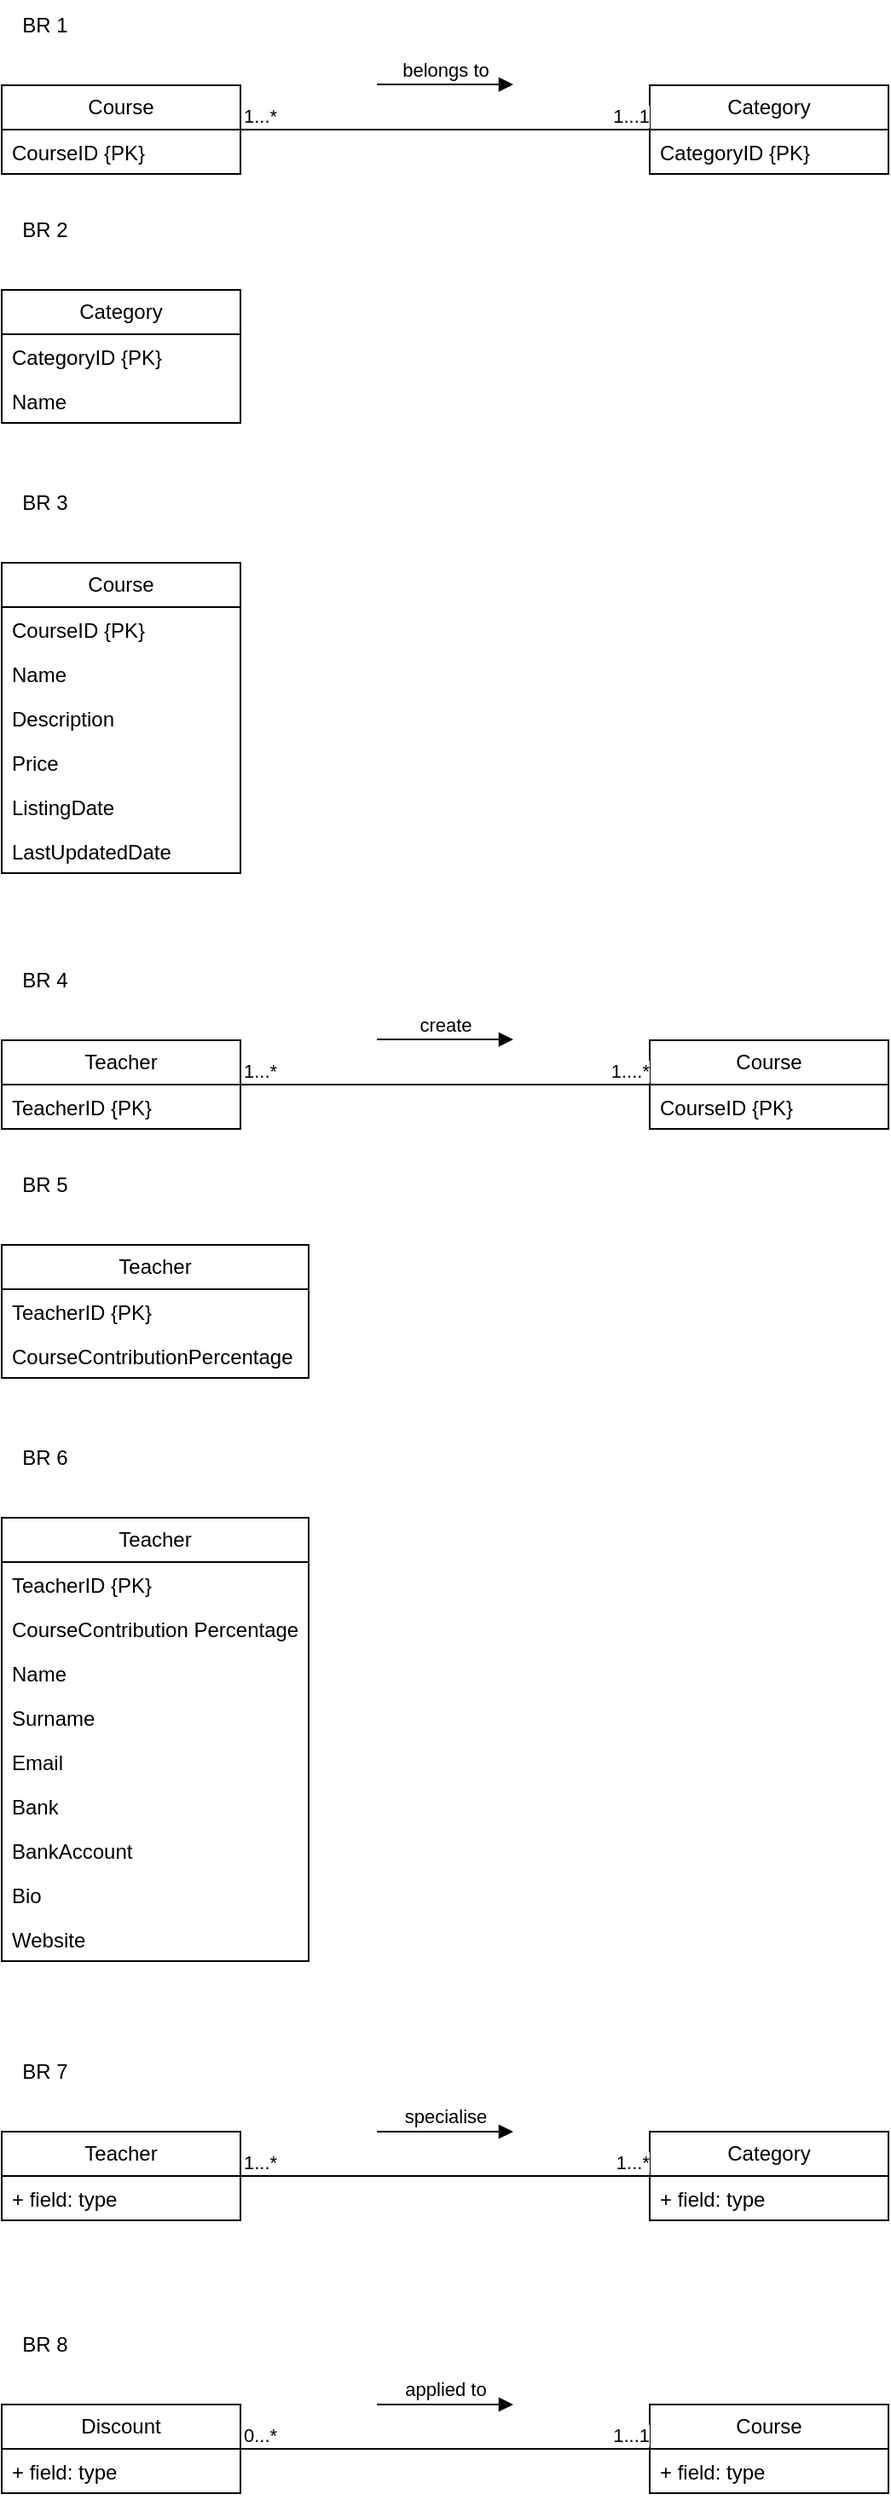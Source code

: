 <mxfile version="24.0.6" type="github">
  <diagram name="Page-1" id="MTjeLy3U45BfAdObzI13">
    <mxGraphModel dx="660" dy="378" grid="1" gridSize="10" guides="1" tooltips="1" connect="1" arrows="1" fold="1" page="1" pageScale="1" pageWidth="850" pageHeight="1100" math="0" shadow="0">
      <root>
        <mxCell id="0" />
        <mxCell id="1" parent="0" />
        <mxCell id="DxMNpQZd0qfkA6DI-D3J-1" value="BR 1" style="text;html=1;align=center;verticalAlign=middle;resizable=0;points=[];autosize=1;strokeColor=none;fillColor=none;" parent="1" vertex="1">
          <mxGeometry x="40" y="10" width="50" height="30" as="geometry" />
        </mxCell>
        <mxCell id="diXmRXILQM5WgNk_dZt5-1" value="Course" style="swimlane;fontStyle=0;childLayout=stackLayout;horizontal=1;startSize=26;fillColor=none;horizontalStack=0;resizeParent=1;resizeParentMax=0;resizeLast=0;collapsible=1;marginBottom=0;whiteSpace=wrap;html=1;" vertex="1" parent="1">
          <mxGeometry x="40" y="60" width="140" height="52" as="geometry" />
        </mxCell>
        <mxCell id="diXmRXILQM5WgNk_dZt5-2" value="CourseID {PK}" style="text;strokeColor=none;fillColor=none;align=left;verticalAlign=top;spacingLeft=4;spacingRight=4;overflow=hidden;rotatable=0;points=[[0,0.5],[1,0.5]];portConstraint=eastwest;whiteSpace=wrap;html=1;" vertex="1" parent="diXmRXILQM5WgNk_dZt5-1">
          <mxGeometry y="26" width="140" height="26" as="geometry" />
        </mxCell>
        <mxCell id="diXmRXILQM5WgNk_dZt5-5" value="Category" style="swimlane;fontStyle=0;childLayout=stackLayout;horizontal=1;startSize=26;fillColor=none;horizontalStack=0;resizeParent=1;resizeParentMax=0;resizeLast=0;collapsible=1;marginBottom=0;whiteSpace=wrap;html=1;" vertex="1" parent="1">
          <mxGeometry x="420" y="60" width="140" height="52" as="geometry" />
        </mxCell>
        <mxCell id="diXmRXILQM5WgNk_dZt5-6" value="CategoryID {PK}" style="text;strokeColor=none;fillColor=none;align=left;verticalAlign=top;spacingLeft=4;spacingRight=4;overflow=hidden;rotatable=0;points=[[0,0.5],[1,0.5]];portConstraint=eastwest;whiteSpace=wrap;html=1;" vertex="1" parent="diXmRXILQM5WgNk_dZt5-5">
          <mxGeometry y="26" width="140" height="26" as="geometry" />
        </mxCell>
        <mxCell id="diXmRXILQM5WgNk_dZt5-10" value="belongs to" style="html=1;verticalAlign=bottom;endArrow=block;curved=0;rounded=0;" edge="1" parent="1">
          <mxGeometry width="80" relative="1" as="geometry">
            <mxPoint x="260" y="59.52" as="sourcePoint" />
            <mxPoint x="340" y="59.52" as="targetPoint" />
          </mxGeometry>
        </mxCell>
        <mxCell id="diXmRXILQM5WgNk_dZt5-11" value="" style="endArrow=none;html=1;edgeStyle=orthogonalEdgeStyle;rounded=0;" edge="1" parent="1" source="diXmRXILQM5WgNk_dZt5-1" target="diXmRXILQM5WgNk_dZt5-5">
          <mxGeometry relative="1" as="geometry">
            <mxPoint x="240" y="160" as="sourcePoint" />
            <mxPoint x="400" y="160" as="targetPoint" />
          </mxGeometry>
        </mxCell>
        <mxCell id="diXmRXILQM5WgNk_dZt5-12" value="1...*" style="edgeLabel;resizable=0;html=1;align=left;verticalAlign=bottom;" connectable="0" vertex="1" parent="diXmRXILQM5WgNk_dZt5-11">
          <mxGeometry x="-1" relative="1" as="geometry" />
        </mxCell>
        <mxCell id="diXmRXILQM5WgNk_dZt5-13" value="1...1" style="edgeLabel;resizable=0;html=1;align=right;verticalAlign=bottom;" connectable="0" vertex="1" parent="diXmRXILQM5WgNk_dZt5-11">
          <mxGeometry x="1" relative="1" as="geometry" />
        </mxCell>
        <mxCell id="diXmRXILQM5WgNk_dZt5-14" value="BR 2" style="text;html=1;align=center;verticalAlign=middle;resizable=0;points=[];autosize=1;strokeColor=none;fillColor=none;" vertex="1" parent="1">
          <mxGeometry x="40" y="130" width="50" height="30" as="geometry" />
        </mxCell>
        <mxCell id="diXmRXILQM5WgNk_dZt5-18" value="Category" style="swimlane;fontStyle=0;childLayout=stackLayout;horizontal=1;startSize=26;fillColor=none;horizontalStack=0;resizeParent=1;resizeParentMax=0;resizeLast=0;collapsible=1;marginBottom=0;whiteSpace=wrap;html=1;" vertex="1" parent="1">
          <mxGeometry x="40" y="180" width="140" height="78" as="geometry" />
        </mxCell>
        <mxCell id="diXmRXILQM5WgNk_dZt5-19" value="CategoryID {PK}" style="text;strokeColor=none;fillColor=none;align=left;verticalAlign=top;spacingLeft=4;spacingRight=4;overflow=hidden;rotatable=0;points=[[0,0.5],[1,0.5]];portConstraint=eastwest;whiteSpace=wrap;html=1;" vertex="1" parent="diXmRXILQM5WgNk_dZt5-18">
          <mxGeometry y="26" width="140" height="26" as="geometry" />
        </mxCell>
        <mxCell id="diXmRXILQM5WgNk_dZt5-20" value="Name" style="text;strokeColor=none;fillColor=none;align=left;verticalAlign=top;spacingLeft=4;spacingRight=4;overflow=hidden;rotatable=0;points=[[0,0.5],[1,0.5]];portConstraint=eastwest;whiteSpace=wrap;html=1;" vertex="1" parent="diXmRXILQM5WgNk_dZt5-18">
          <mxGeometry y="52" width="140" height="26" as="geometry" />
        </mxCell>
        <mxCell id="diXmRXILQM5WgNk_dZt5-21" value="BR 3" style="text;html=1;align=center;verticalAlign=middle;resizable=0;points=[];autosize=1;strokeColor=none;fillColor=none;" vertex="1" parent="1">
          <mxGeometry x="40" y="290" width="50" height="30" as="geometry" />
        </mxCell>
        <mxCell id="diXmRXILQM5WgNk_dZt5-22" value="Course" style="swimlane;fontStyle=0;childLayout=stackLayout;horizontal=1;startSize=26;fillColor=none;horizontalStack=0;resizeParent=1;resizeParentMax=0;resizeLast=0;collapsible=1;marginBottom=0;whiteSpace=wrap;html=1;" vertex="1" parent="1">
          <mxGeometry x="40" y="340" width="140" height="182" as="geometry">
            <mxRectangle x="40" y="340" width="80" height="30" as="alternateBounds" />
          </mxGeometry>
        </mxCell>
        <mxCell id="diXmRXILQM5WgNk_dZt5-23" value="CourseID {PK}" style="text;strokeColor=none;fillColor=none;align=left;verticalAlign=top;spacingLeft=4;spacingRight=4;overflow=hidden;rotatable=0;points=[[0,0.5],[1,0.5]];portConstraint=eastwest;whiteSpace=wrap;html=1;" vertex="1" parent="diXmRXILQM5WgNk_dZt5-22">
          <mxGeometry y="26" width="140" height="26" as="geometry" />
        </mxCell>
        <mxCell id="diXmRXILQM5WgNk_dZt5-24" value="Name" style="text;strokeColor=none;fillColor=none;align=left;verticalAlign=top;spacingLeft=4;spacingRight=4;overflow=hidden;rotatable=0;points=[[0,0.5],[1,0.5]];portConstraint=eastwest;whiteSpace=wrap;html=1;" vertex="1" parent="diXmRXILQM5WgNk_dZt5-22">
          <mxGeometry y="52" width="140" height="26" as="geometry" />
        </mxCell>
        <mxCell id="diXmRXILQM5WgNk_dZt5-25" value="Description" style="text;strokeColor=none;fillColor=none;align=left;verticalAlign=top;spacingLeft=4;spacingRight=4;overflow=hidden;rotatable=0;points=[[0,0.5],[1,0.5]];portConstraint=eastwest;whiteSpace=wrap;html=1;" vertex="1" parent="diXmRXILQM5WgNk_dZt5-22">
          <mxGeometry y="78" width="140" height="26" as="geometry" />
        </mxCell>
        <mxCell id="diXmRXILQM5WgNk_dZt5-26" value="Price" style="text;strokeColor=none;fillColor=none;align=left;verticalAlign=top;spacingLeft=4;spacingRight=4;overflow=hidden;rotatable=0;points=[[0,0.5],[1,0.5]];portConstraint=eastwest;whiteSpace=wrap;html=1;" vertex="1" parent="diXmRXILQM5WgNk_dZt5-22">
          <mxGeometry y="104" width="140" height="26" as="geometry" />
        </mxCell>
        <mxCell id="diXmRXILQM5WgNk_dZt5-27" value="ListingDate" style="text;strokeColor=none;fillColor=none;align=left;verticalAlign=top;spacingLeft=4;spacingRight=4;overflow=hidden;rotatable=0;points=[[0,0.5],[1,0.5]];portConstraint=eastwest;whiteSpace=wrap;html=1;" vertex="1" parent="diXmRXILQM5WgNk_dZt5-22">
          <mxGeometry y="130" width="140" height="26" as="geometry" />
        </mxCell>
        <mxCell id="diXmRXILQM5WgNk_dZt5-28" value="LastUpdatedDate" style="text;strokeColor=none;fillColor=none;align=left;verticalAlign=top;spacingLeft=4;spacingRight=4;overflow=hidden;rotatable=0;points=[[0,0.5],[1,0.5]];portConstraint=eastwest;whiteSpace=wrap;html=1;" vertex="1" parent="diXmRXILQM5WgNk_dZt5-22">
          <mxGeometry y="156" width="140" height="26" as="geometry" />
        </mxCell>
        <mxCell id="diXmRXILQM5WgNk_dZt5-29" value="BR 4" style="text;html=1;align=center;verticalAlign=middle;resizable=0;points=[];autosize=1;strokeColor=none;fillColor=none;" vertex="1" parent="1">
          <mxGeometry x="40" y="570" width="50" height="30" as="geometry" />
        </mxCell>
        <mxCell id="diXmRXILQM5WgNk_dZt5-35" value="Teacher" style="swimlane;fontStyle=0;childLayout=stackLayout;horizontal=1;startSize=26;fillColor=none;horizontalStack=0;resizeParent=1;resizeParentMax=0;resizeLast=0;collapsible=1;marginBottom=0;whiteSpace=wrap;html=1;" vertex="1" parent="1">
          <mxGeometry x="40" y="620" width="140" height="52" as="geometry" />
        </mxCell>
        <mxCell id="diXmRXILQM5WgNk_dZt5-36" value="TeacherID {PK}" style="text;strokeColor=none;fillColor=none;align=left;verticalAlign=top;spacingLeft=4;spacingRight=4;overflow=hidden;rotatable=0;points=[[0,0.5],[1,0.5]];portConstraint=eastwest;whiteSpace=wrap;html=1;" vertex="1" parent="diXmRXILQM5WgNk_dZt5-35">
          <mxGeometry y="26" width="140" height="26" as="geometry" />
        </mxCell>
        <mxCell id="diXmRXILQM5WgNk_dZt5-39" value="Course" style="swimlane;fontStyle=0;childLayout=stackLayout;horizontal=1;startSize=26;fillColor=none;horizontalStack=0;resizeParent=1;resizeParentMax=0;resizeLast=0;collapsible=1;marginBottom=0;whiteSpace=wrap;html=1;" vertex="1" parent="1">
          <mxGeometry x="420" y="620" width="140" height="52" as="geometry" />
        </mxCell>
        <mxCell id="diXmRXILQM5WgNk_dZt5-40" value="CourseID {PK}" style="text;strokeColor=none;fillColor=none;align=left;verticalAlign=top;spacingLeft=4;spacingRight=4;overflow=hidden;rotatable=0;points=[[0,0.5],[1,0.5]];portConstraint=eastwest;whiteSpace=wrap;html=1;" vertex="1" parent="diXmRXILQM5WgNk_dZt5-39">
          <mxGeometry y="26" width="140" height="26" as="geometry" />
        </mxCell>
        <mxCell id="diXmRXILQM5WgNk_dZt5-41" value="" style="endArrow=none;html=1;edgeStyle=orthogonalEdgeStyle;rounded=0;" edge="1" parent="1" source="diXmRXILQM5WgNk_dZt5-35" target="diXmRXILQM5WgNk_dZt5-39">
          <mxGeometry relative="1" as="geometry">
            <mxPoint x="180" y="720" as="sourcePoint" />
            <mxPoint x="340" y="720" as="targetPoint" />
          </mxGeometry>
        </mxCell>
        <mxCell id="diXmRXILQM5WgNk_dZt5-42" value="1...*" style="edgeLabel;resizable=0;html=1;align=left;verticalAlign=bottom;" connectable="0" vertex="1" parent="diXmRXILQM5WgNk_dZt5-41">
          <mxGeometry x="-1" relative="1" as="geometry" />
        </mxCell>
        <mxCell id="diXmRXILQM5WgNk_dZt5-43" value="1....*" style="edgeLabel;resizable=0;html=1;align=right;verticalAlign=bottom;" connectable="0" vertex="1" parent="diXmRXILQM5WgNk_dZt5-41">
          <mxGeometry x="1" relative="1" as="geometry" />
        </mxCell>
        <mxCell id="diXmRXILQM5WgNk_dZt5-44" value="create" style="html=1;verticalAlign=bottom;endArrow=block;curved=0;rounded=0;" edge="1" parent="1">
          <mxGeometry width="80" relative="1" as="geometry">
            <mxPoint x="260" y="619.52" as="sourcePoint" />
            <mxPoint x="340" y="619.52" as="targetPoint" />
          </mxGeometry>
        </mxCell>
        <mxCell id="diXmRXILQM5WgNk_dZt5-45" value="BR 5" style="text;html=1;align=center;verticalAlign=middle;resizable=0;points=[];autosize=1;strokeColor=none;fillColor=none;" vertex="1" parent="1">
          <mxGeometry x="40" y="690" width="50" height="30" as="geometry" />
        </mxCell>
        <mxCell id="diXmRXILQM5WgNk_dZt5-46" value="Teacher" style="swimlane;fontStyle=0;childLayout=stackLayout;horizontal=1;startSize=26;fillColor=none;horizontalStack=0;resizeParent=1;resizeParentMax=0;resizeLast=0;collapsible=1;marginBottom=0;whiteSpace=wrap;html=1;" vertex="1" parent="1">
          <mxGeometry x="40" y="740" width="180" height="78" as="geometry" />
        </mxCell>
        <mxCell id="diXmRXILQM5WgNk_dZt5-47" value="TeacherID {PK}" style="text;strokeColor=none;fillColor=none;align=left;verticalAlign=top;spacingLeft=4;spacingRight=4;overflow=hidden;rotatable=0;points=[[0,0.5],[1,0.5]];portConstraint=eastwest;whiteSpace=wrap;html=1;" vertex="1" parent="diXmRXILQM5WgNk_dZt5-46">
          <mxGeometry y="26" width="180" height="26" as="geometry" />
        </mxCell>
        <mxCell id="diXmRXILQM5WgNk_dZt5-48" value="CourseContributionPercentage" style="text;strokeColor=none;fillColor=none;align=left;verticalAlign=top;spacingLeft=4;spacingRight=4;overflow=hidden;rotatable=0;points=[[0,0.5],[1,0.5]];portConstraint=eastwest;whiteSpace=wrap;html=1;" vertex="1" parent="diXmRXILQM5WgNk_dZt5-46">
          <mxGeometry y="52" width="180" height="26" as="geometry" />
        </mxCell>
        <mxCell id="diXmRXILQM5WgNk_dZt5-49" value="BR 6" style="text;html=1;align=center;verticalAlign=middle;resizable=0;points=[];autosize=1;strokeColor=none;fillColor=none;" vertex="1" parent="1">
          <mxGeometry x="40" y="850" width="50" height="30" as="geometry" />
        </mxCell>
        <mxCell id="diXmRXILQM5WgNk_dZt5-50" value="Teacher" style="swimlane;fontStyle=0;childLayout=stackLayout;horizontal=1;startSize=26;fillColor=none;horizontalStack=0;resizeParent=1;resizeParentMax=0;resizeLast=0;collapsible=1;marginBottom=0;whiteSpace=wrap;html=1;" vertex="1" parent="1">
          <mxGeometry x="40" y="900" width="180" height="260" as="geometry" />
        </mxCell>
        <mxCell id="diXmRXILQM5WgNk_dZt5-51" value="TeacherID {PK}" style="text;strokeColor=none;fillColor=none;align=left;verticalAlign=top;spacingLeft=4;spacingRight=4;overflow=hidden;rotatable=0;points=[[0,0.5],[1,0.5]];portConstraint=eastwest;whiteSpace=wrap;html=1;" vertex="1" parent="diXmRXILQM5WgNk_dZt5-50">
          <mxGeometry y="26" width="180" height="26" as="geometry" />
        </mxCell>
        <mxCell id="diXmRXILQM5WgNk_dZt5-52" value="CourseContribution Percentage" style="text;strokeColor=none;fillColor=none;align=left;verticalAlign=top;spacingLeft=4;spacingRight=4;overflow=hidden;rotatable=0;points=[[0,0.5],[1,0.5]];portConstraint=eastwest;whiteSpace=wrap;html=1;" vertex="1" parent="diXmRXILQM5WgNk_dZt5-50">
          <mxGeometry y="52" width="180" height="26" as="geometry" />
        </mxCell>
        <mxCell id="diXmRXILQM5WgNk_dZt5-53" value="Name" style="text;strokeColor=none;fillColor=none;align=left;verticalAlign=top;spacingLeft=4;spacingRight=4;overflow=hidden;rotatable=0;points=[[0,0.5],[1,0.5]];portConstraint=eastwest;whiteSpace=wrap;html=1;" vertex="1" parent="diXmRXILQM5WgNk_dZt5-50">
          <mxGeometry y="78" width="180" height="26" as="geometry" />
        </mxCell>
        <mxCell id="diXmRXILQM5WgNk_dZt5-54" value="Surname" style="text;strokeColor=none;fillColor=none;align=left;verticalAlign=top;spacingLeft=4;spacingRight=4;overflow=hidden;rotatable=0;points=[[0,0.5],[1,0.5]];portConstraint=eastwest;whiteSpace=wrap;html=1;" vertex="1" parent="diXmRXILQM5WgNk_dZt5-50">
          <mxGeometry y="104" width="180" height="26" as="geometry" />
        </mxCell>
        <mxCell id="diXmRXILQM5WgNk_dZt5-55" value="Email" style="text;strokeColor=none;fillColor=none;align=left;verticalAlign=top;spacingLeft=4;spacingRight=4;overflow=hidden;rotatable=0;points=[[0,0.5],[1,0.5]];portConstraint=eastwest;whiteSpace=wrap;html=1;" vertex="1" parent="diXmRXILQM5WgNk_dZt5-50">
          <mxGeometry y="130" width="180" height="26" as="geometry" />
        </mxCell>
        <mxCell id="diXmRXILQM5WgNk_dZt5-56" value="Bank" style="text;strokeColor=none;fillColor=none;align=left;verticalAlign=top;spacingLeft=4;spacingRight=4;overflow=hidden;rotatable=0;points=[[0,0.5],[1,0.5]];portConstraint=eastwest;whiteSpace=wrap;html=1;" vertex="1" parent="diXmRXILQM5WgNk_dZt5-50">
          <mxGeometry y="156" width="180" height="26" as="geometry" />
        </mxCell>
        <mxCell id="diXmRXILQM5WgNk_dZt5-57" value="BankAccount" style="text;strokeColor=none;fillColor=none;align=left;verticalAlign=top;spacingLeft=4;spacingRight=4;overflow=hidden;rotatable=0;points=[[0,0.5],[1,0.5]];portConstraint=eastwest;whiteSpace=wrap;html=1;" vertex="1" parent="diXmRXILQM5WgNk_dZt5-50">
          <mxGeometry y="182" width="180" height="26" as="geometry" />
        </mxCell>
        <mxCell id="diXmRXILQM5WgNk_dZt5-58" value="Bio" style="text;strokeColor=none;fillColor=none;align=left;verticalAlign=top;spacingLeft=4;spacingRight=4;overflow=hidden;rotatable=0;points=[[0,0.5],[1,0.5]];portConstraint=eastwest;whiteSpace=wrap;html=1;" vertex="1" parent="diXmRXILQM5WgNk_dZt5-50">
          <mxGeometry y="208" width="180" height="26" as="geometry" />
        </mxCell>
        <mxCell id="diXmRXILQM5WgNk_dZt5-59" value="Website" style="text;strokeColor=none;fillColor=none;align=left;verticalAlign=top;spacingLeft=4;spacingRight=4;overflow=hidden;rotatable=0;points=[[0,0.5],[1,0.5]];portConstraint=eastwest;whiteSpace=wrap;html=1;" vertex="1" parent="diXmRXILQM5WgNk_dZt5-50">
          <mxGeometry y="234" width="180" height="26" as="geometry" />
        </mxCell>
        <mxCell id="diXmRXILQM5WgNk_dZt5-60" value="BR 7" style="text;html=1;align=center;verticalAlign=middle;resizable=0;points=[];autosize=1;strokeColor=none;fillColor=none;" vertex="1" parent="1">
          <mxGeometry x="40" y="1210" width="50" height="30" as="geometry" />
        </mxCell>
        <mxCell id="diXmRXILQM5WgNk_dZt5-61" value="Teacher" style="swimlane;fontStyle=0;childLayout=stackLayout;horizontal=1;startSize=26;fillColor=none;horizontalStack=0;resizeParent=1;resizeParentMax=0;resizeLast=0;collapsible=1;marginBottom=0;whiteSpace=wrap;html=1;" vertex="1" parent="1">
          <mxGeometry x="40" y="1260" width="140" height="52" as="geometry" />
        </mxCell>
        <mxCell id="diXmRXILQM5WgNk_dZt5-62" value="+ field: type" style="text;strokeColor=none;fillColor=none;align=left;verticalAlign=top;spacingLeft=4;spacingRight=4;overflow=hidden;rotatable=0;points=[[0,0.5],[1,0.5]];portConstraint=eastwest;whiteSpace=wrap;html=1;" vertex="1" parent="diXmRXILQM5WgNk_dZt5-61">
          <mxGeometry y="26" width="140" height="26" as="geometry" />
        </mxCell>
        <mxCell id="diXmRXILQM5WgNk_dZt5-65" value="Category" style="swimlane;fontStyle=0;childLayout=stackLayout;horizontal=1;startSize=26;fillColor=none;horizontalStack=0;resizeParent=1;resizeParentMax=0;resizeLast=0;collapsible=1;marginBottom=0;whiteSpace=wrap;html=1;" vertex="1" parent="1">
          <mxGeometry x="420" y="1260" width="140" height="52" as="geometry" />
        </mxCell>
        <mxCell id="diXmRXILQM5WgNk_dZt5-66" value="+ field: type" style="text;strokeColor=none;fillColor=none;align=left;verticalAlign=top;spacingLeft=4;spacingRight=4;overflow=hidden;rotatable=0;points=[[0,0.5],[1,0.5]];portConstraint=eastwest;whiteSpace=wrap;html=1;" vertex="1" parent="diXmRXILQM5WgNk_dZt5-65">
          <mxGeometry y="26" width="140" height="26" as="geometry" />
        </mxCell>
        <mxCell id="diXmRXILQM5WgNk_dZt5-67" value="" style="endArrow=none;html=1;edgeStyle=orthogonalEdgeStyle;rounded=0;" edge="1" parent="1" source="diXmRXILQM5WgNk_dZt5-61" target="diXmRXILQM5WgNk_dZt5-65">
          <mxGeometry relative="1" as="geometry">
            <mxPoint x="240" y="1260" as="sourcePoint" />
            <mxPoint x="400" y="1260" as="targetPoint" />
          </mxGeometry>
        </mxCell>
        <mxCell id="diXmRXILQM5WgNk_dZt5-68" value="1...*" style="edgeLabel;resizable=0;html=1;align=left;verticalAlign=bottom;" connectable="0" vertex="1" parent="diXmRXILQM5WgNk_dZt5-67">
          <mxGeometry x="-1" relative="1" as="geometry" />
        </mxCell>
        <mxCell id="diXmRXILQM5WgNk_dZt5-69" value="1...*" style="edgeLabel;resizable=0;html=1;align=right;verticalAlign=bottom;" connectable="0" vertex="1" parent="diXmRXILQM5WgNk_dZt5-67">
          <mxGeometry x="1" relative="1" as="geometry" />
        </mxCell>
        <mxCell id="diXmRXILQM5WgNk_dZt5-70" value="specialise" style="html=1;verticalAlign=bottom;endArrow=block;curved=0;rounded=0;" edge="1" parent="1">
          <mxGeometry width="80" relative="1" as="geometry">
            <mxPoint x="260" y="1260" as="sourcePoint" />
            <mxPoint x="340" y="1260" as="targetPoint" />
          </mxGeometry>
        </mxCell>
        <mxCell id="diXmRXILQM5WgNk_dZt5-71" value="BR 8" style="text;html=1;align=center;verticalAlign=middle;resizable=0;points=[];autosize=1;strokeColor=none;fillColor=none;" vertex="1" parent="1">
          <mxGeometry x="40" y="1370" width="50" height="30" as="geometry" />
        </mxCell>
        <mxCell id="diXmRXILQM5WgNk_dZt5-72" value="Discount" style="swimlane;fontStyle=0;childLayout=stackLayout;horizontal=1;startSize=26;fillColor=none;horizontalStack=0;resizeParent=1;resizeParentMax=0;resizeLast=0;collapsible=1;marginBottom=0;whiteSpace=wrap;html=1;" vertex="1" parent="1">
          <mxGeometry x="40" y="1420" width="140" height="52" as="geometry" />
        </mxCell>
        <mxCell id="diXmRXILQM5WgNk_dZt5-73" value="+ field: type" style="text;strokeColor=none;fillColor=none;align=left;verticalAlign=top;spacingLeft=4;spacingRight=4;overflow=hidden;rotatable=0;points=[[0,0.5],[1,0.5]];portConstraint=eastwest;whiteSpace=wrap;html=1;" vertex="1" parent="diXmRXILQM5WgNk_dZt5-72">
          <mxGeometry y="26" width="140" height="26" as="geometry" />
        </mxCell>
        <mxCell id="diXmRXILQM5WgNk_dZt5-76" value="Course" style="swimlane;fontStyle=0;childLayout=stackLayout;horizontal=1;startSize=26;fillColor=none;horizontalStack=0;resizeParent=1;resizeParentMax=0;resizeLast=0;collapsible=1;marginBottom=0;whiteSpace=wrap;html=1;" vertex="1" parent="1">
          <mxGeometry x="420" y="1420" width="140" height="52" as="geometry" />
        </mxCell>
        <mxCell id="diXmRXILQM5WgNk_dZt5-77" value="+ field: type" style="text;strokeColor=none;fillColor=none;align=left;verticalAlign=top;spacingLeft=4;spacingRight=4;overflow=hidden;rotatable=0;points=[[0,0.5],[1,0.5]];portConstraint=eastwest;whiteSpace=wrap;html=1;" vertex="1" parent="diXmRXILQM5WgNk_dZt5-76">
          <mxGeometry y="26" width="140" height="26" as="geometry" />
        </mxCell>
        <mxCell id="diXmRXILQM5WgNk_dZt5-79" value="" style="endArrow=none;html=1;edgeStyle=orthogonalEdgeStyle;rounded=0;" edge="1" parent="1" source="diXmRXILQM5WgNk_dZt5-72" target="diXmRXILQM5WgNk_dZt5-76">
          <mxGeometry relative="1" as="geometry">
            <mxPoint x="240" y="1500" as="sourcePoint" />
            <mxPoint x="400" y="1500" as="targetPoint" />
          </mxGeometry>
        </mxCell>
        <mxCell id="diXmRXILQM5WgNk_dZt5-80" value="0...*" style="edgeLabel;resizable=0;html=1;align=left;verticalAlign=bottom;" connectable="0" vertex="1" parent="diXmRXILQM5WgNk_dZt5-79">
          <mxGeometry x="-1" relative="1" as="geometry" />
        </mxCell>
        <mxCell id="diXmRXILQM5WgNk_dZt5-81" value="1...1" style="edgeLabel;resizable=0;html=1;align=right;verticalAlign=bottom;" connectable="0" vertex="1" parent="diXmRXILQM5WgNk_dZt5-79">
          <mxGeometry x="1" relative="1" as="geometry" />
        </mxCell>
        <mxCell id="diXmRXILQM5WgNk_dZt5-82" value="applied to" style="html=1;verticalAlign=bottom;endArrow=block;curved=0;rounded=0;" edge="1" parent="1">
          <mxGeometry width="80" relative="1" as="geometry">
            <mxPoint x="260" y="1420" as="sourcePoint" />
            <mxPoint x="340" y="1420" as="targetPoint" />
            <mxPoint as="offset" />
          </mxGeometry>
        </mxCell>
      </root>
    </mxGraphModel>
  </diagram>
</mxfile>
